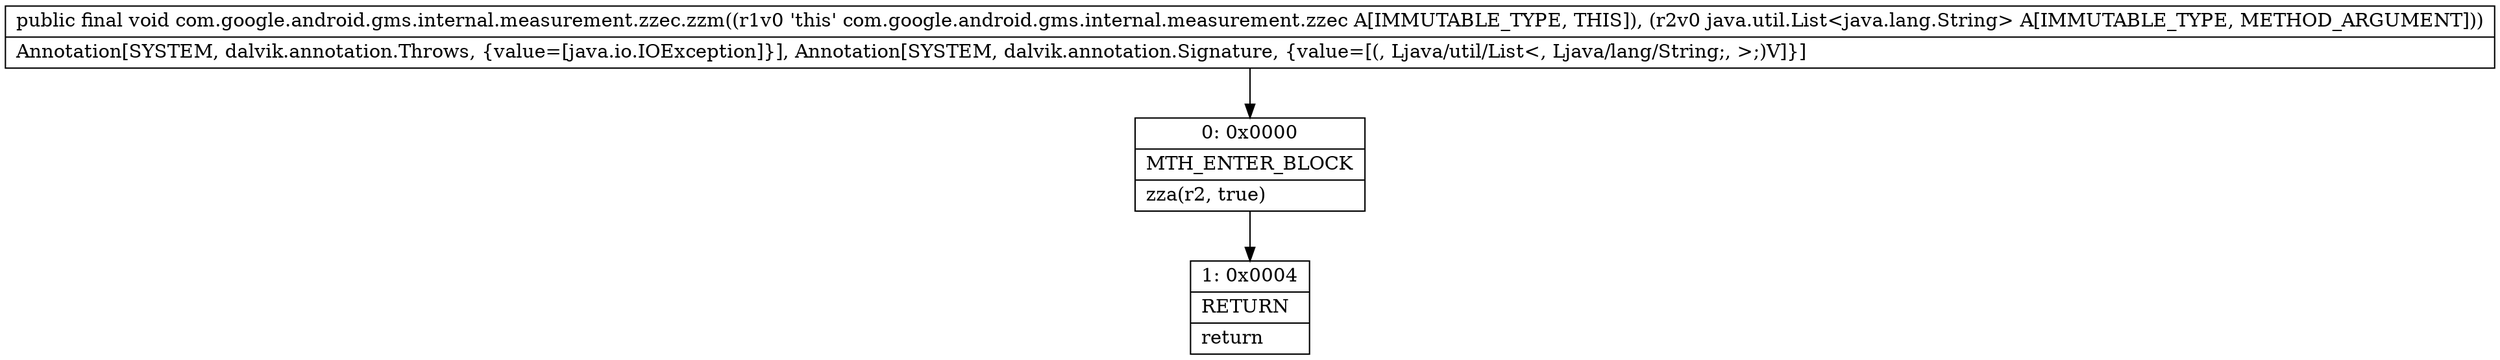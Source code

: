 digraph "CFG forcom.google.android.gms.internal.measurement.zzec.zzm(Ljava\/util\/List;)V" {
Node_0 [shape=record,label="{0\:\ 0x0000|MTH_ENTER_BLOCK\l|zza(r2, true)\l}"];
Node_1 [shape=record,label="{1\:\ 0x0004|RETURN\l|return\l}"];
MethodNode[shape=record,label="{public final void com.google.android.gms.internal.measurement.zzec.zzm((r1v0 'this' com.google.android.gms.internal.measurement.zzec A[IMMUTABLE_TYPE, THIS]), (r2v0 java.util.List\<java.lang.String\> A[IMMUTABLE_TYPE, METHOD_ARGUMENT]))  | Annotation[SYSTEM, dalvik.annotation.Throws, \{value=[java.io.IOException]\}], Annotation[SYSTEM, dalvik.annotation.Signature, \{value=[(, Ljava\/util\/List\<, Ljava\/lang\/String;, \>;)V]\}]\l}"];
MethodNode -> Node_0;
Node_0 -> Node_1;
}

